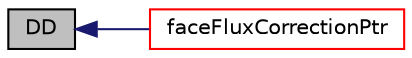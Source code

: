 digraph "DD"
{
  bgcolor="transparent";
  edge [fontname="Helvetica",fontsize="10",labelfontname="Helvetica",labelfontsize="10"];
  node [fontname="Helvetica",fontsize="10",shape=record];
  rankdir="LR";
  Node5272 [label="DD",height=0.2,width=0.4,color="black", fillcolor="grey75", style="filled", fontcolor="black"];
  Node5272 -> Node5273 [dir="back",color="midnightblue",fontsize="10",style="solid",fontname="Helvetica"];
  Node5273 [label="faceFluxCorrectionPtr",height=0.2,width=0.4,color="red",URL="$a23173.html#abca4d525cb7a95854e0bbc373847fef2",tooltip="Return pointer to face-flux non-orthogonal correction field. "];
}
